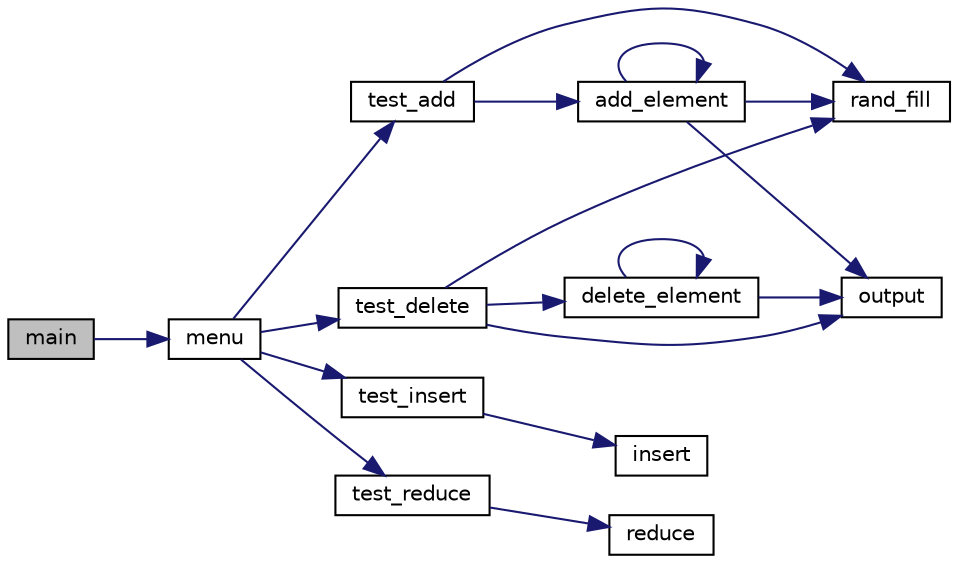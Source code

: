 digraph "main"
{
 // LATEX_PDF_SIZE
  edge [fontname="Helvetica",fontsize="10",labelfontname="Helvetica",labelfontsize="10"];
  node [fontname="Helvetica",fontsize="10",shape=record];
  rankdir="LR";
  Node1 [label="main",height=0.2,width=0.4,color="black", fillcolor="grey75", style="filled", fontcolor="black",tooltip=" "];
  Node1 -> Node2 [color="midnightblue",fontsize="10",style="solid",fontname="Helvetica"];
  Node2 [label="menu",height=0.2,width=0.4,color="black", fillcolor="white", style="filled",URL="$test_8c.html#a2a0e843767aeea4f433a28b9c54f573a",tooltip=" "];
  Node2 -> Node3 [color="midnightblue",fontsize="10",style="solid",fontname="Helvetica"];
  Node3 [label="test_add",height=0.2,width=0.4,color="black", fillcolor="white", style="filled",URL="$test_8c.html#a6d86cca3aa376268e7394cf251519bef",tooltip=" "];
  Node3 -> Node4 [color="midnightblue",fontsize="10",style="solid",fontname="Helvetica"];
  Node4 [label="add_element",height=0.2,width=0.4,color="black", fillcolor="white", style="filled",URL="$lib_8c.html#a3c5e46f9d089c09847ed4b4e4b43b2ff",tooltip="@function add_element"];
  Node4 -> Node4 [color="midnightblue",fontsize="10",style="solid",fontname="Helvetica"];
  Node4 -> Node5 [color="midnightblue",fontsize="10",style="solid",fontname="Helvetica"];
  Node5 [label="output",height=0.2,width=0.4,color="black", fillcolor="white", style="filled",URL="$lib_8c.html#af1530fafef1b36d4b95803e084f6b1d7",tooltip="@function output"];
  Node4 -> Node6 [color="midnightblue",fontsize="10",style="solid",fontname="Helvetica"];
  Node6 [label="rand_fill",height=0.2,width=0.4,color="black", fillcolor="white", style="filled",URL="$lib_8c.html#a5d7d5ad12b2941e3859e9b688a18be79",tooltip="@function rand_fill"];
  Node3 -> Node6 [color="midnightblue",fontsize="10",style="solid",fontname="Helvetica"];
  Node2 -> Node7 [color="midnightblue",fontsize="10",style="solid",fontname="Helvetica"];
  Node7 [label="test_delete",height=0.2,width=0.4,color="black", fillcolor="white", style="filled",URL="$test_8c.html#a54666409443a40b2af1d6e2f3614b248",tooltip=" "];
  Node7 -> Node8 [color="midnightblue",fontsize="10",style="solid",fontname="Helvetica"];
  Node8 [label="delete_element",height=0.2,width=0.4,color="black", fillcolor="white", style="filled",URL="$lib_8c.html#aa75a958b6ce3e10f3f3e093bd71ebae3",tooltip="@function delete_element"];
  Node8 -> Node8 [color="midnightblue",fontsize="10",style="solid",fontname="Helvetica"];
  Node8 -> Node5 [color="midnightblue",fontsize="10",style="solid",fontname="Helvetica"];
  Node7 -> Node5 [color="midnightblue",fontsize="10",style="solid",fontname="Helvetica"];
  Node7 -> Node6 [color="midnightblue",fontsize="10",style="solid",fontname="Helvetica"];
  Node2 -> Node9 [color="midnightblue",fontsize="10",style="solid",fontname="Helvetica"];
  Node9 [label="test_insert",height=0.2,width=0.4,color="black", fillcolor="white", style="filled",URL="$test_8c.html#a7302ec264fcad0463d93251ee9ecaf7c",tooltip=" "];
  Node9 -> Node10 [color="midnightblue",fontsize="10",style="solid",fontname="Helvetica"];
  Node10 [label="insert",height=0.2,width=0.4,color="black", fillcolor="white", style="filled",URL="$lib_8c.html#acc598cb8483b7227365ca6bff060ac39",tooltip="@function insert"];
  Node2 -> Node11 [color="midnightblue",fontsize="10",style="solid",fontname="Helvetica"];
  Node11 [label="test_reduce",height=0.2,width=0.4,color="black", fillcolor="white", style="filled",URL="$test_8c.html#a74556e22d98228daa8001f1976a7782d",tooltip=" "];
  Node11 -> Node12 [color="midnightblue",fontsize="10",style="solid",fontname="Helvetica"];
  Node12 [label="reduce",height=0.2,width=0.4,color="black", fillcolor="white", style="filled",URL="$lib_8c.html#a96278bd19f8189fe90d7bd87480d9f4b",tooltip="@function reduce"];
}
